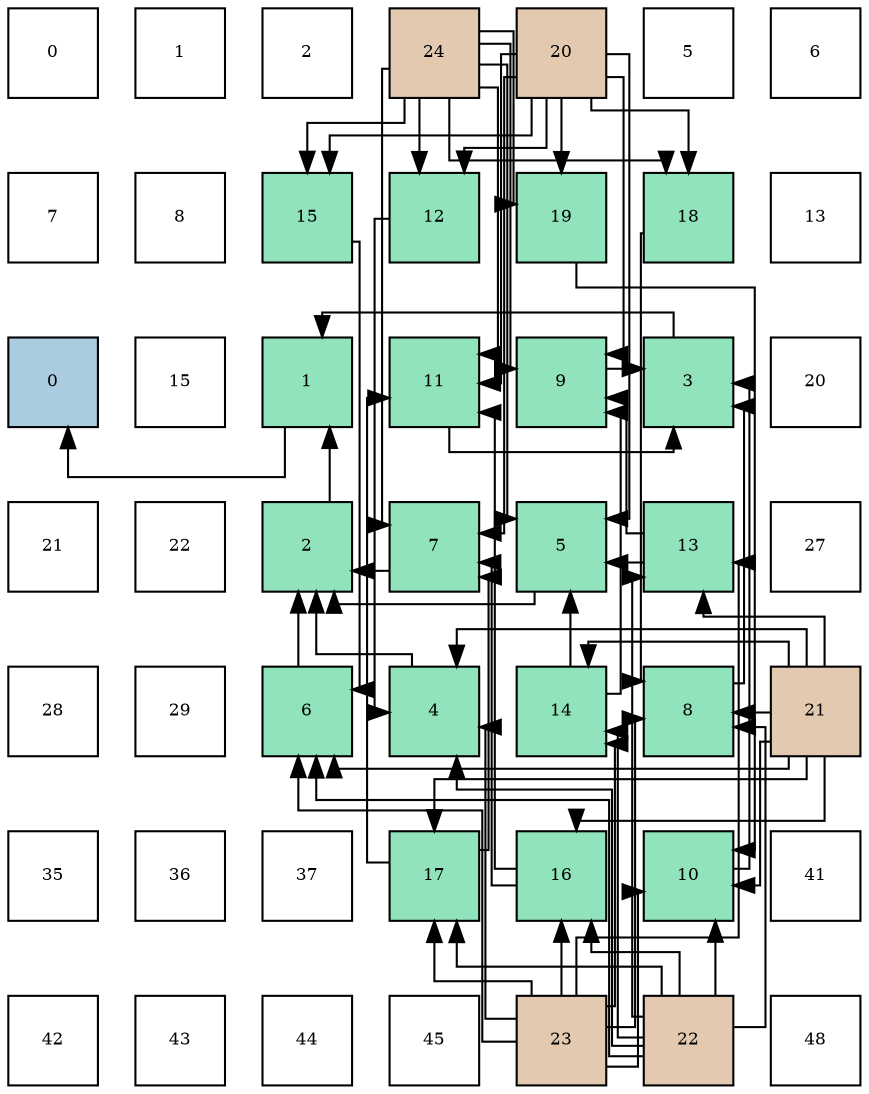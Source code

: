 digraph layout{
 rankdir=TB;
 splines=ortho;
 node [style=filled shape=square fixedsize=true width=0.6];
0[label="0", fontsize=8, fillcolor="#ffffff"];
1[label="1", fontsize=8, fillcolor="#ffffff"];
2[label="2", fontsize=8, fillcolor="#ffffff"];
3[label="24", fontsize=8, fillcolor="#e3c9af"];
4[label="20", fontsize=8, fillcolor="#e3c9af"];
5[label="5", fontsize=8, fillcolor="#ffffff"];
6[label="6", fontsize=8, fillcolor="#ffffff"];
7[label="7", fontsize=8, fillcolor="#ffffff"];
8[label="8", fontsize=8, fillcolor="#ffffff"];
9[label="15", fontsize=8, fillcolor="#91e3bb"];
10[label="12", fontsize=8, fillcolor="#91e3bb"];
11[label="19", fontsize=8, fillcolor="#91e3bb"];
12[label="18", fontsize=8, fillcolor="#91e3bb"];
13[label="13", fontsize=8, fillcolor="#ffffff"];
14[label="0", fontsize=8, fillcolor="#a9ccde"];
15[label="15", fontsize=8, fillcolor="#ffffff"];
16[label="1", fontsize=8, fillcolor="#91e3bb"];
17[label="11", fontsize=8, fillcolor="#91e3bb"];
18[label="9", fontsize=8, fillcolor="#91e3bb"];
19[label="3", fontsize=8, fillcolor="#91e3bb"];
20[label="20", fontsize=8, fillcolor="#ffffff"];
21[label="21", fontsize=8, fillcolor="#ffffff"];
22[label="22", fontsize=8, fillcolor="#ffffff"];
23[label="2", fontsize=8, fillcolor="#91e3bb"];
24[label="7", fontsize=8, fillcolor="#91e3bb"];
25[label="5", fontsize=8, fillcolor="#91e3bb"];
26[label="13", fontsize=8, fillcolor="#91e3bb"];
27[label="27", fontsize=8, fillcolor="#ffffff"];
28[label="28", fontsize=8, fillcolor="#ffffff"];
29[label="29", fontsize=8, fillcolor="#ffffff"];
30[label="6", fontsize=8, fillcolor="#91e3bb"];
31[label="4", fontsize=8, fillcolor="#91e3bb"];
32[label="14", fontsize=8, fillcolor="#91e3bb"];
33[label="8", fontsize=8, fillcolor="#91e3bb"];
34[label="21", fontsize=8, fillcolor="#e3c9af"];
35[label="35", fontsize=8, fillcolor="#ffffff"];
36[label="36", fontsize=8, fillcolor="#ffffff"];
37[label="37", fontsize=8, fillcolor="#ffffff"];
38[label="17", fontsize=8, fillcolor="#91e3bb"];
39[label="16", fontsize=8, fillcolor="#91e3bb"];
40[label="10", fontsize=8, fillcolor="#91e3bb"];
41[label="41", fontsize=8, fillcolor="#ffffff"];
42[label="42", fontsize=8, fillcolor="#ffffff"];
43[label="43", fontsize=8, fillcolor="#ffffff"];
44[label="44", fontsize=8, fillcolor="#ffffff"];
45[label="45", fontsize=8, fillcolor="#ffffff"];
46[label="23", fontsize=8, fillcolor="#e3c9af"];
47[label="22", fontsize=8, fillcolor="#e3c9af"];
48[label="48", fontsize=8, fillcolor="#ffffff"];
edge [constraint=false, style=vis];16 -> 14;
23 -> 16;
19 -> 16;
31 -> 23;
25 -> 23;
30 -> 23;
24 -> 23;
33 -> 19;
18 -> 19;
40 -> 19;
17 -> 19;
10 -> 31;
34 -> 31;
47 -> 31;
46 -> 31;
26 -> 25;
32 -> 25;
4 -> 25;
3 -> 25;
9 -> 30;
34 -> 30;
47 -> 30;
46 -> 30;
39 -> 24;
38 -> 24;
4 -> 24;
3 -> 24;
12 -> 33;
34 -> 33;
47 -> 33;
46 -> 33;
26 -> 18;
32 -> 18;
4 -> 18;
3 -> 18;
11 -> 40;
34 -> 40;
47 -> 40;
46 -> 40;
39 -> 17;
38 -> 17;
4 -> 17;
3 -> 17;
4 -> 10;
3 -> 10;
34 -> 26;
47 -> 26;
46 -> 26;
34 -> 32;
47 -> 32;
46 -> 32;
4 -> 9;
3 -> 9;
34 -> 39;
47 -> 39;
46 -> 39;
34 -> 38;
47 -> 38;
46 -> 38;
4 -> 12;
3 -> 12;
4 -> 11;
3 -> 11;
edge [constraint=true, style=invis];
0 -> 7 -> 14 -> 21 -> 28 -> 35 -> 42;
1 -> 8 -> 15 -> 22 -> 29 -> 36 -> 43;
2 -> 9 -> 16 -> 23 -> 30 -> 37 -> 44;
3 -> 10 -> 17 -> 24 -> 31 -> 38 -> 45;
4 -> 11 -> 18 -> 25 -> 32 -> 39 -> 46;
5 -> 12 -> 19 -> 26 -> 33 -> 40 -> 47;
6 -> 13 -> 20 -> 27 -> 34 -> 41 -> 48;
rank = same {0 -> 1 -> 2 -> 3 -> 4 -> 5 -> 6};
rank = same {7 -> 8 -> 9 -> 10 -> 11 -> 12 -> 13};
rank = same {14 -> 15 -> 16 -> 17 -> 18 -> 19 -> 20};
rank = same {21 -> 22 -> 23 -> 24 -> 25 -> 26 -> 27};
rank = same {28 -> 29 -> 30 -> 31 -> 32 -> 33 -> 34};
rank = same {35 -> 36 -> 37 -> 38 -> 39 -> 40 -> 41};
rank = same {42 -> 43 -> 44 -> 45 -> 46 -> 47 -> 48};
}